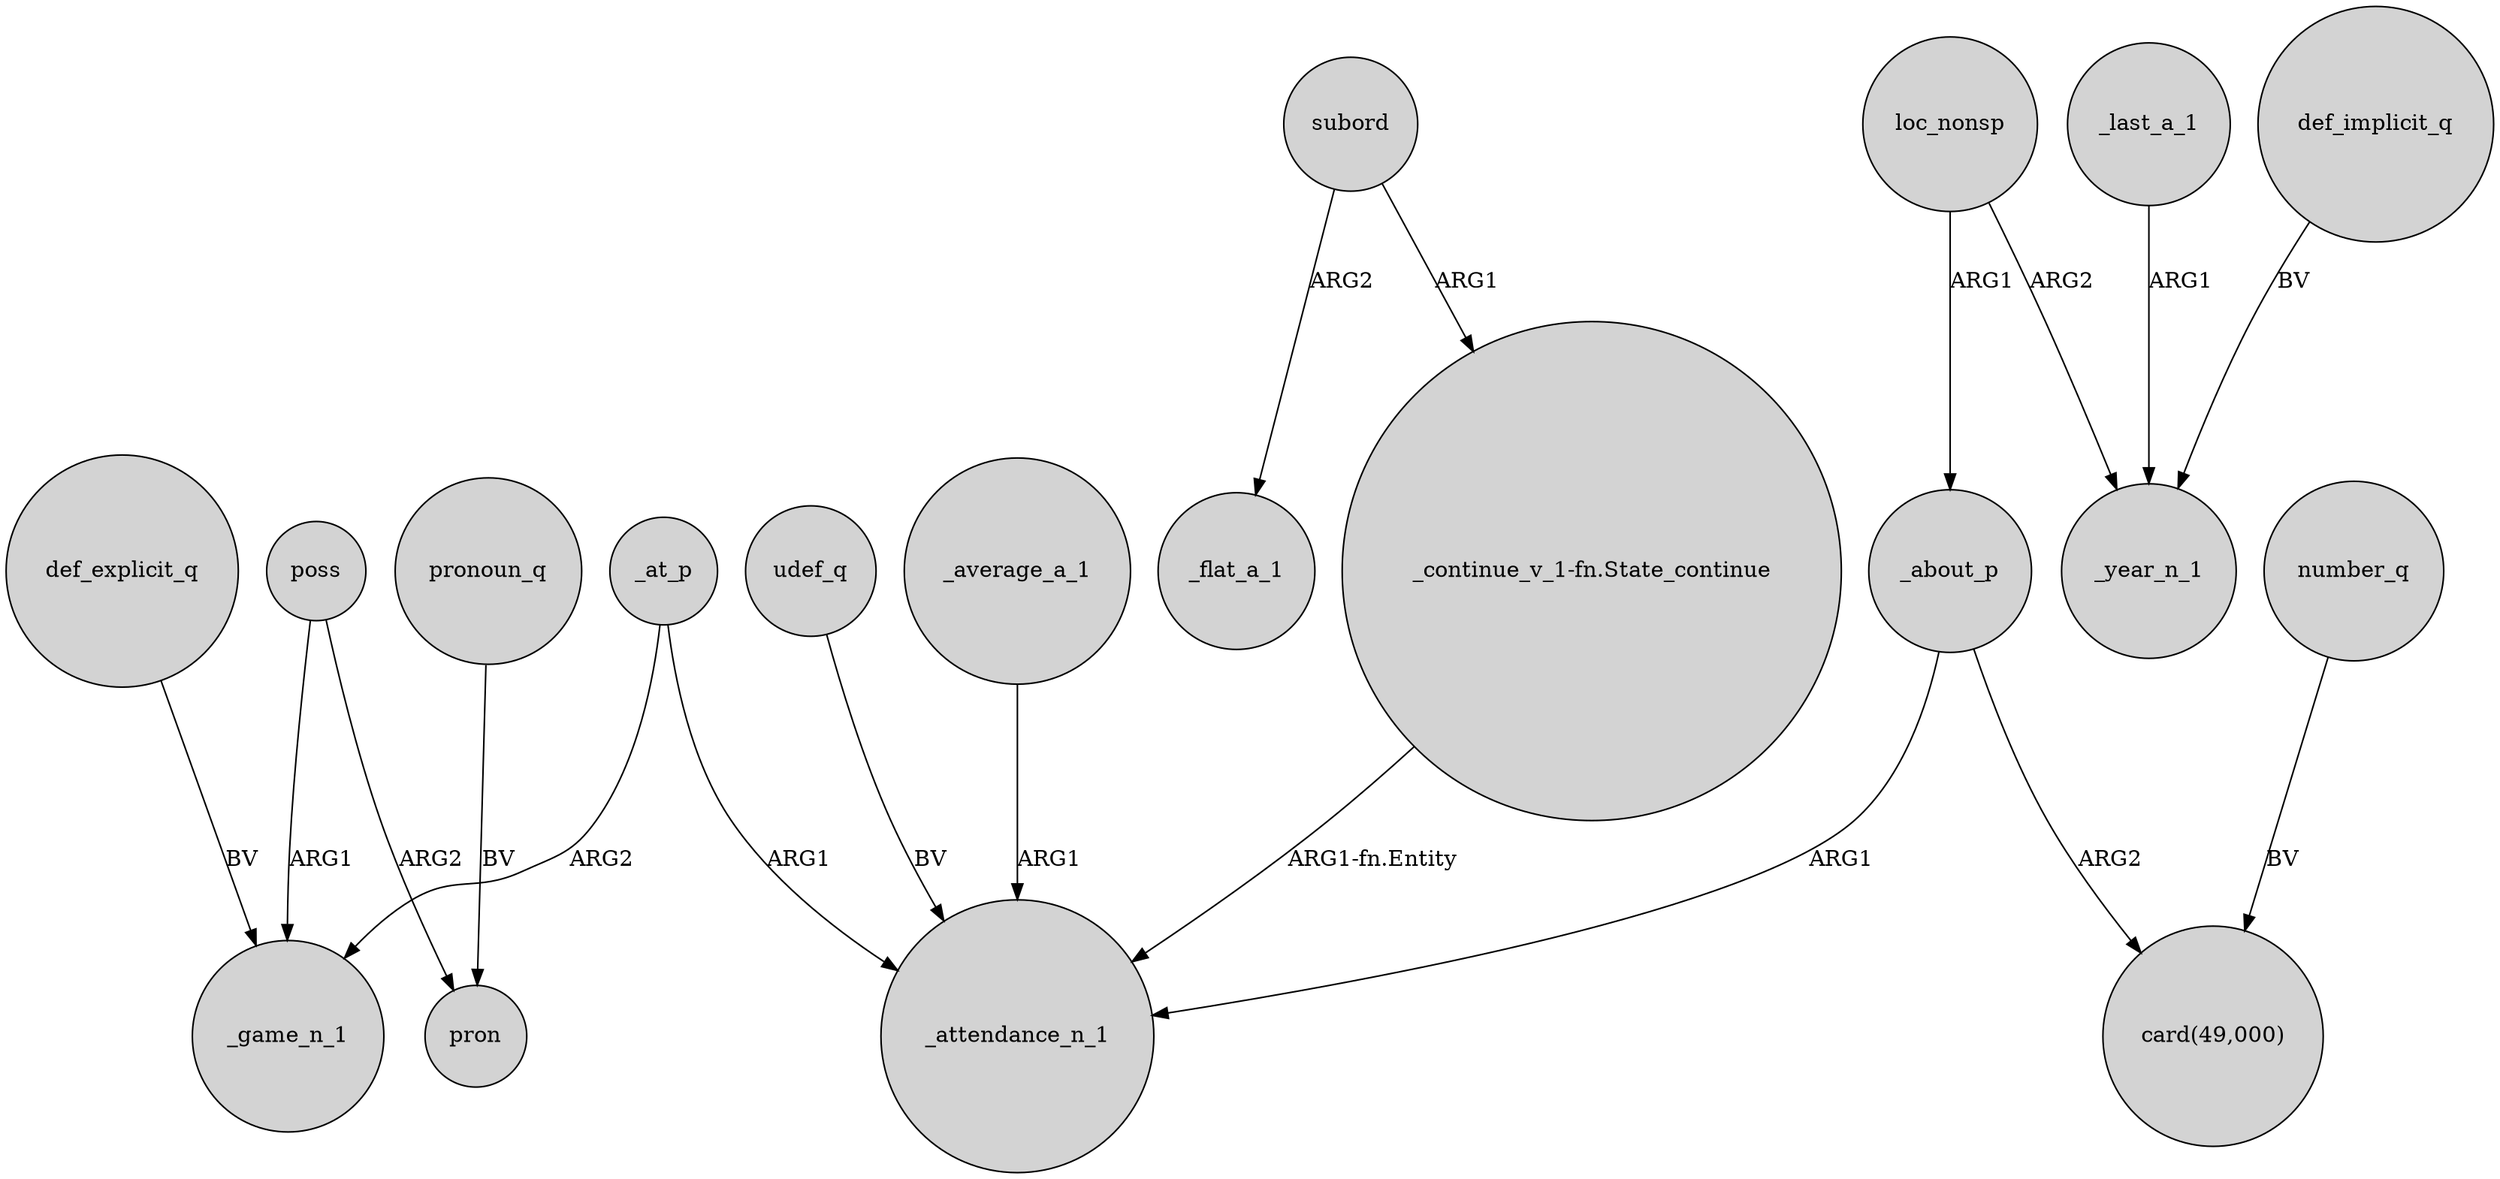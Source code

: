 digraph {
	node [shape=circle style=filled]
	_average_a_1 -> _attendance_n_1 [label=ARG1]
	_at_p -> _attendance_n_1 [label=ARG1]
	def_explicit_q -> _game_n_1 [label=BV]
	_at_p -> _game_n_1 [label=ARG2]
	_about_p -> "card(49,000)" [label=ARG2]
	"_continue_v_1-fn.State_continue" -> _attendance_n_1 [label="ARG1-fn.Entity"]
	subord -> "_continue_v_1-fn.State_continue" [label=ARG1]
	_last_a_1 -> _year_n_1 [label=ARG1]
	subord -> _flat_a_1 [label=ARG2]
	loc_nonsp -> _year_n_1 [label=ARG2]
	_about_p -> _attendance_n_1 [label=ARG1]
	loc_nonsp -> _about_p [label=ARG1]
	udef_q -> _attendance_n_1 [label=BV]
	def_implicit_q -> _year_n_1 [label=BV]
	pronoun_q -> pron [label=BV]
	number_q -> "card(49,000)" [label=BV]
	poss -> pron [label=ARG2]
	poss -> _game_n_1 [label=ARG1]
}
